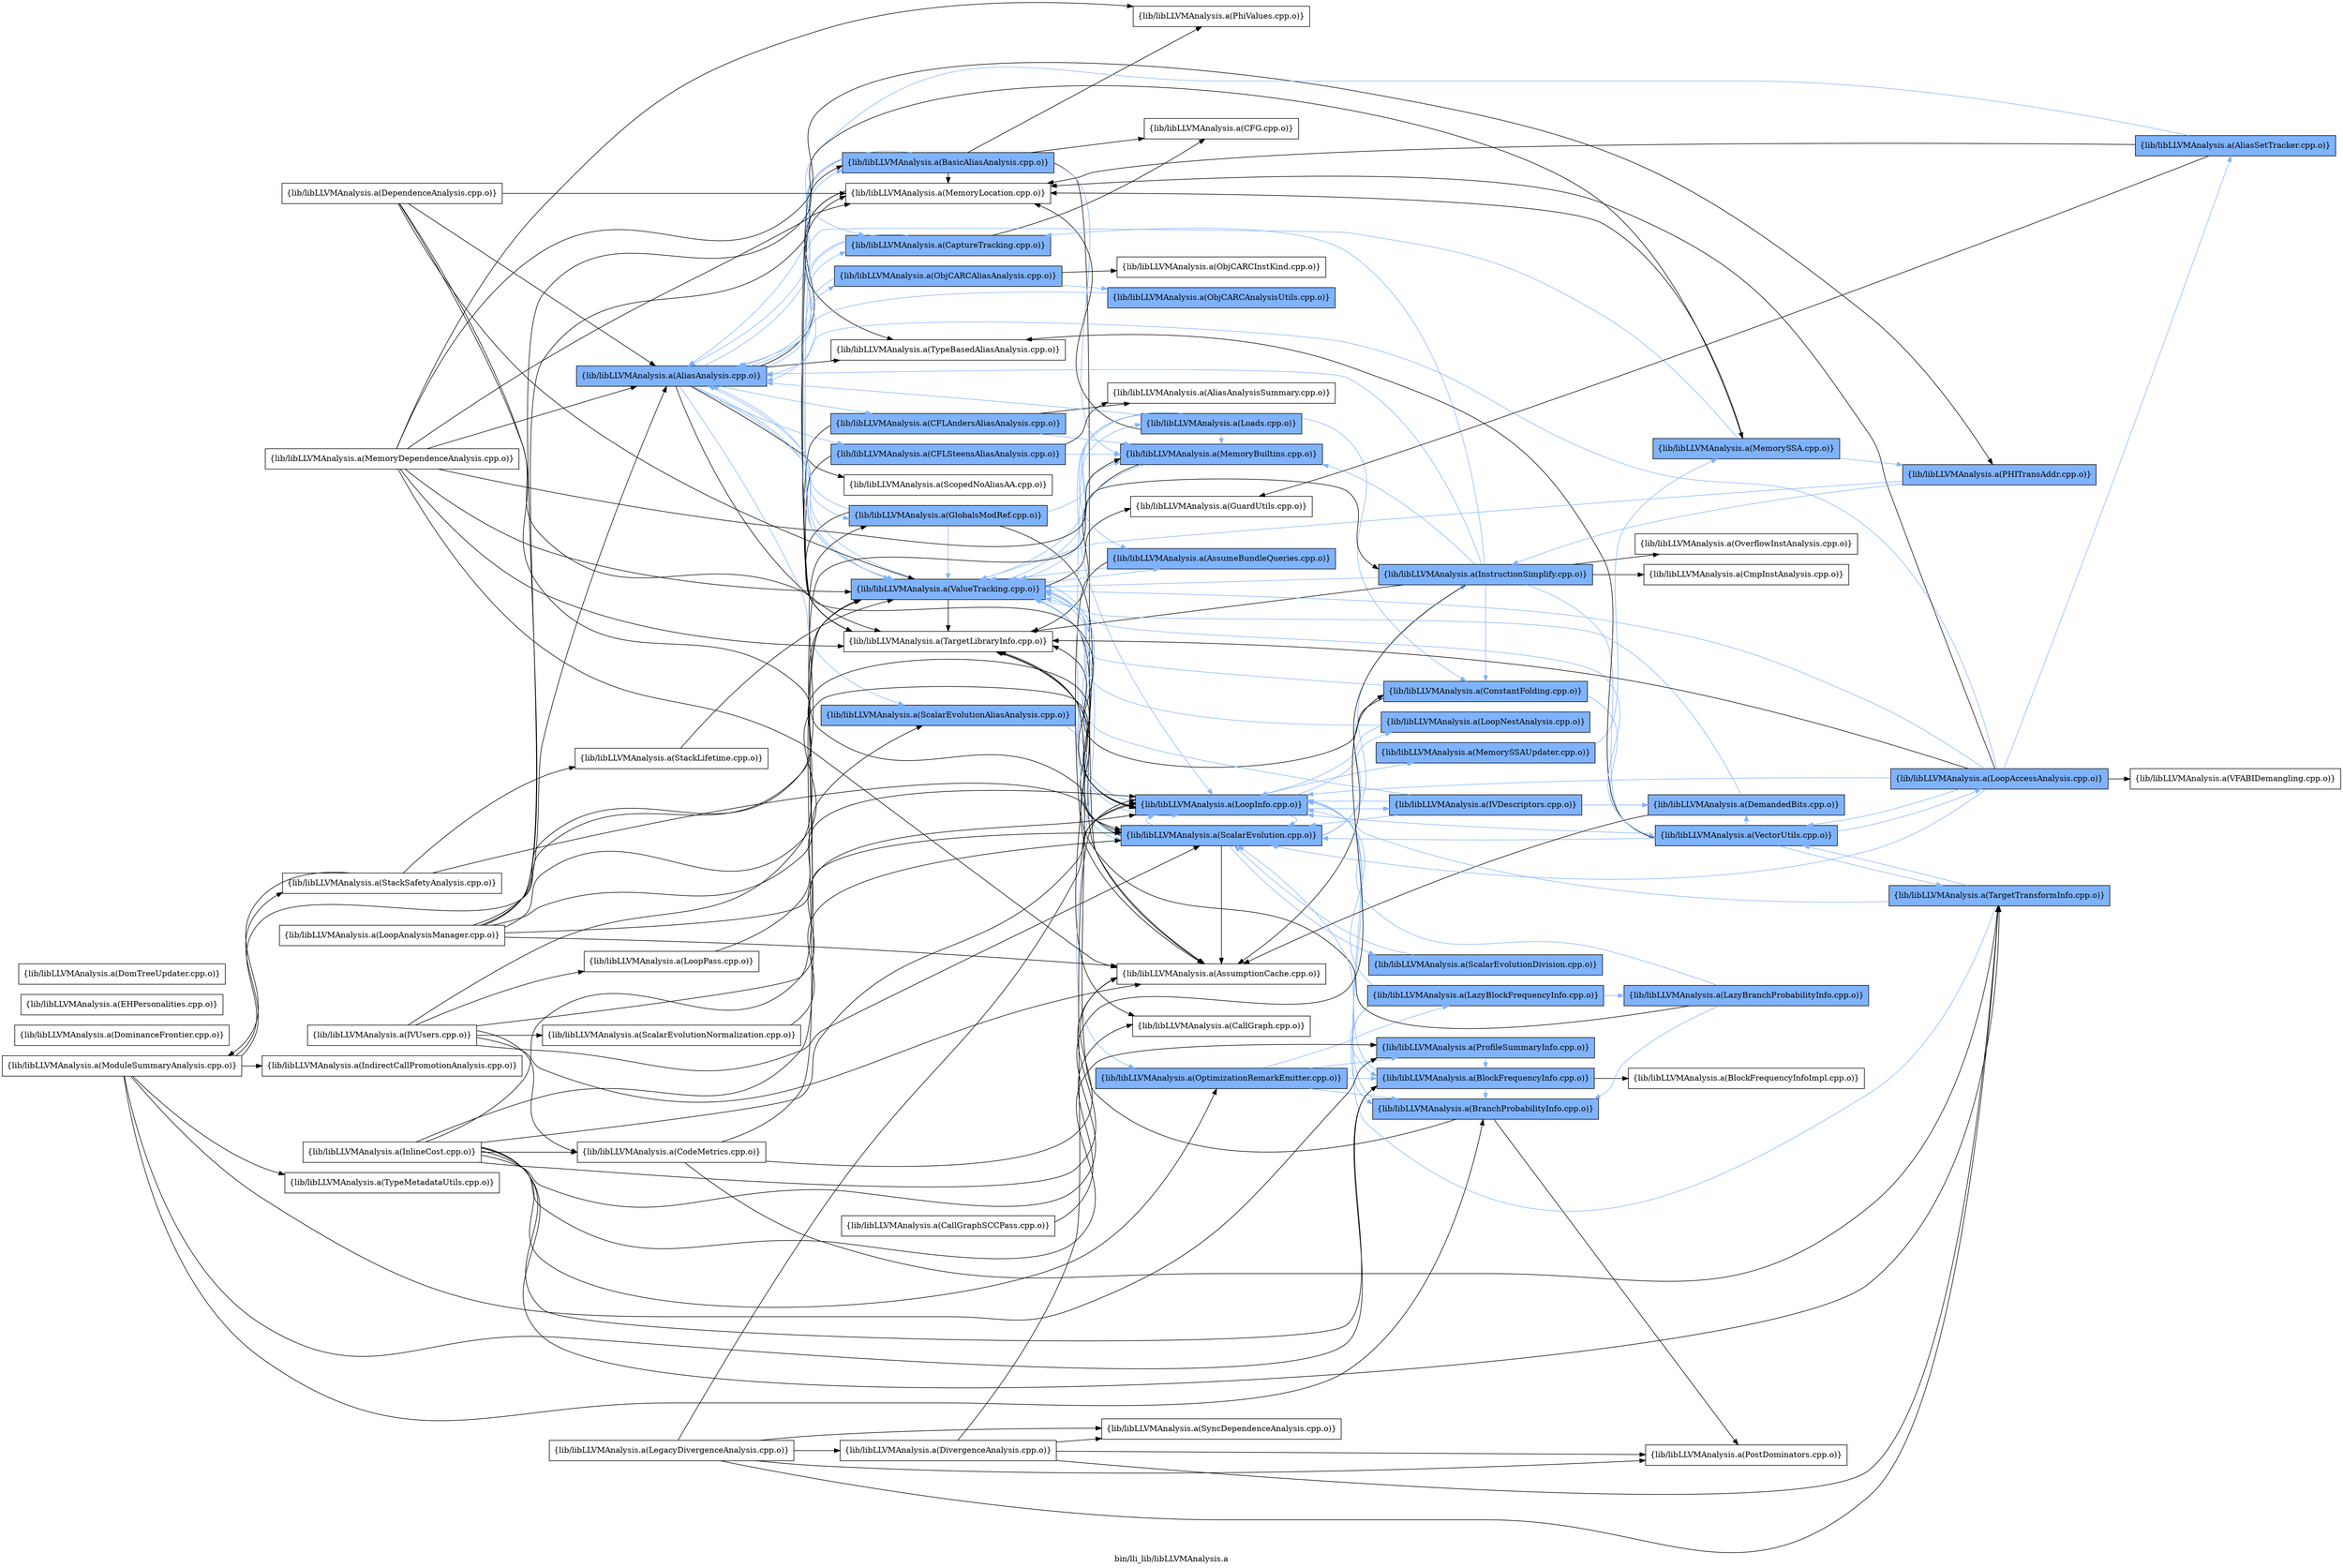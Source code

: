 digraph "bin/lli_lib/libLLVMAnalysis.a" {
	label="bin/lli_lib/libLLVMAnalysis.a";
	rankdir=LR;
	{ rank=same; Node0x55dbed2f3c98;  }
	{ rank=same; Node0x55dbed2eadc8; Node0x55dbed308828; Node0x55dbed306ed8; Node0x55dbed30ab28; Node0x55dbed2f2e88; Node0x55dbed2fe648; Node0x55dbed2fc0c8; Node0x55dbed2ff778; Node0x55dbed2f4698; Node0x55dbed2ebf98; Node0x55dbed2ec4e8; Node0x55dbed2ed168;  }
	{ rank=same; Node0x55dbed2f4788; Node0x55dbed3083c8; Node0x55dbed309b38; Node0x55dbed308a08; Node0x55dbed306bb8; Node0x55dbed30a678; Node0x55dbed2fbb78; Node0x55dbed2fb3a8; Node0x55dbed2fffe8; Node0x55dbed2f4058; Node0x55dbed2f2c08; Node0x55dbed2f2078; Node0x55dbed2f3ec8; Node0x55dbed2fac28;  }
	{ rank=same; Node0x55dbed3094a8; Node0x55dbed2eb868; Node0x55dbed3004e8; Node0x55dbed2f48c8; Node0x55dbed2f4b98; Node0x55dbed2fd608; Node0x55dbed2eba48; Node0x55dbed2ec7b8; Node0x55dbed2ed1b8; Node0x55dbed2ff368;  }
	{ rank=same; Node0x55dbed2eded8; Node0x55dbed2eb0e8; Node0x55dbed2fa4a8; Node0x55dbed309c28; Node0x55dbed2fdec8; Node0x55dbed2ebbd8; Node0x55dbed308738; Node0x55dbed2f0c28;  }
	{ rank=same; Node0x55dbed2f2c58; Node0x55dbed2eaeb8; Node0x55dbed3082d8;  }

	Node0x55dbed2f3c98 [shape=record,shape=box,group=1,style=filled,fillcolor="0.600000 0.5 1",label="{lib/libLLVMAnalysis.a(AliasAnalysis.cpp.o)}"];
	Node0x55dbed2f3c98 -> Node0x55dbed2eadc8[color="0.600000 0.5 1"];
	Node0x55dbed2f3c98 -> Node0x55dbed308828[color="0.600000 0.5 1"];
	Node0x55dbed2f3c98 -> Node0x55dbed306ed8[color="0.600000 0.5 1"];
	Node0x55dbed2f3c98 -> Node0x55dbed30ab28[color="0.600000 0.5 1"];
	Node0x55dbed2f3c98 -> Node0x55dbed2f2e88[color="0.600000 0.5 1"];
	Node0x55dbed2f3c98 -> Node0x55dbed2fe648;
	Node0x55dbed2f3c98 -> Node0x55dbed2fc0c8[color="0.600000 0.5 1"];
	Node0x55dbed2f3c98 -> Node0x55dbed2ff778[color="0.600000 0.5 1"];
	Node0x55dbed2f3c98 -> Node0x55dbed2f4698;
	Node0x55dbed2f3c98 -> Node0x55dbed2ebf98;
	Node0x55dbed2f3c98 -> Node0x55dbed2ec4e8;
	Node0x55dbed2f3c98 -> Node0x55dbed2ed168[color="0.600000 0.5 1"];
	Node0x55dbed2eadc8 [shape=record,shape=box,group=1,style=filled,fillcolor="0.600000 0.5 1",label="{lib/libLLVMAnalysis.a(BasicAliasAnalysis.cpp.o)}"];
	Node0x55dbed2eadc8 -> Node0x55dbed2f3c98[color="0.600000 0.5 1"];
	Node0x55dbed2eadc8 -> Node0x55dbed2f4788;
	Node0x55dbed2eadc8 -> Node0x55dbed3083c8;
	Node0x55dbed2eadc8 -> Node0x55dbed30ab28[color="0.600000 0.5 1"];
	Node0x55dbed2eadc8 -> Node0x55dbed309b38[color="0.600000 0.5 1"];
	Node0x55dbed2eadc8 -> Node0x55dbed2fe648;
	Node0x55dbed2eadc8 -> Node0x55dbed308a08;
	Node0x55dbed2eadc8 -> Node0x55dbed2f4698;
	Node0x55dbed2eadc8 -> Node0x55dbed2ed168[color="0.600000 0.5 1"];
	Node0x55dbed2f1678 [shape=record,shape=box,group=0,label="{lib/libLLVMAnalysis.a(DominanceFrontier.cpp.o)}"];
	Node0x55dbed2f2e88 [shape=record,shape=box,group=1,style=filled,fillcolor="0.600000 0.5 1",label="{lib/libLLVMAnalysis.a(GlobalsModRef.cpp.o)}"];
	Node0x55dbed2f2e88 -> Node0x55dbed2f3c98[color="0.600000 0.5 1"];
	Node0x55dbed2f2e88 -> Node0x55dbed30a678;
	Node0x55dbed2f2e88 -> Node0x55dbed309b38[color="0.600000 0.5 1"];
	Node0x55dbed2f2e88 -> Node0x55dbed2f4698;
	Node0x55dbed2f2e88 -> Node0x55dbed2ed168[color="0.600000 0.5 1"];
	Node0x55dbed2f45f8 [shape=record,shape=box,group=0,label="{lib/libLLVMAnalysis.a(IVUsers.cpp.o)}"];
	Node0x55dbed2f45f8 -> Node0x55dbed2f4788;
	Node0x55dbed2f45f8 -> Node0x55dbed2f3a18;
	Node0x55dbed2f45f8 -> Node0x55dbed2f3ec8;
	Node0x55dbed2f45f8 -> Node0x55dbed2f4418;
	Node0x55dbed2f45f8 -> Node0x55dbed2fffe8;
	Node0x55dbed2f45f8 -> Node0x55dbed300f38;
	Node0x55dbed2f45f8 -> Node0x55dbed2ed168;
	Node0x55dbed2f3ec8 [shape=record,shape=box,group=1,style=filled,fillcolor="0.600000 0.5 1",label="{lib/libLLVMAnalysis.a(LoopInfo.cpp.o)}"];
	Node0x55dbed2f3ec8 -> Node0x55dbed2f48c8[color="0.600000 0.5 1"];
	Node0x55dbed2f3ec8 -> Node0x55dbed2f4b98[color="0.600000 0.5 1"];
	Node0x55dbed2f3ec8 -> Node0x55dbed2fd608[color="0.600000 0.5 1"];
	Node0x55dbed2f3ec8 -> Node0x55dbed2fffe8[color="0.600000 0.5 1"];
	Node0x55dbed2f3ec8 -> Node0x55dbed2ed168[color="0.600000 0.5 1"];
	Node0x55dbed2f4f08 [shape=record,shape=box,group=0,label="{lib/libLLVMAnalysis.a(MemoryDependenceAnalysis.cpp.o)}"];
	Node0x55dbed2f4f08 -> Node0x55dbed2f3c98;
	Node0x55dbed2f4f08 -> Node0x55dbed2f4788;
	Node0x55dbed2f4f08 -> Node0x55dbed309b38;
	Node0x55dbed2f4f08 -> Node0x55dbed2fe648;
	Node0x55dbed2f4f08 -> Node0x55dbed3082d8;
	Node0x55dbed2f4f08 -> Node0x55dbed308a08;
	Node0x55dbed2f4f08 -> Node0x55dbed2f4698;
	Node0x55dbed2f4f08 -> Node0x55dbed2ed168;
	Node0x55dbed2fffe8 [shape=record,shape=box,group=1,style=filled,fillcolor="0.600000 0.5 1",label="{lib/libLLVMAnalysis.a(ScalarEvolution.cpp.o)}"];
	Node0x55dbed2fffe8 -> Node0x55dbed2f4788;
	Node0x55dbed2fffe8 -> Node0x55dbed3094a8[color="0.600000 0.5 1"];
	Node0x55dbed2fffe8 -> Node0x55dbed2eb868[color="0.600000 0.5 1"];
	Node0x55dbed2fffe8 -> Node0x55dbed2f3ec8[color="0.600000 0.5 1"];
	Node0x55dbed2fffe8 -> Node0x55dbed3004e8[color="0.600000 0.5 1"];
	Node0x55dbed2fffe8 -> Node0x55dbed2f4698;
	Node0x55dbed2fffe8 -> Node0x55dbed2ed168[color="0.600000 0.5 1"];
	Node0x55dbed2ff778 [shape=record,shape=box,group=1,style=filled,fillcolor="0.600000 0.5 1",label="{lib/libLLVMAnalysis.a(ScalarEvolutionAliasAnalysis.cpp.o)}"];
	Node0x55dbed2ff778 -> Node0x55dbed2fffe8[color="0.600000 0.5 1"];
	Node0x55dbed3094a8 [shape=record,shape=box,group=1,style=filled,fillcolor="0.600000 0.5 1",label="{lib/libLLVMAnalysis.a(ConstantFolding.cpp.o)}"];
	Node0x55dbed3094a8 -> Node0x55dbed2f4698;
	Node0x55dbed3094a8 -> Node0x55dbed2ed168[color="0.600000 0.5 1"];
	Node0x55dbed3094a8 -> Node0x55dbed2eded8[color="0.600000 0.5 1"];
	Node0x55dbed2f1448 [shape=record,shape=box,group=0,label="{lib/libLLVMAnalysis.a(EHPersonalities.cpp.o)}"];
	Node0x55dbed2f2078 [shape=record,shape=box,group=1,style=filled,fillcolor="0.600000 0.5 1",label="{lib/libLLVMAnalysis.a(Loads.cpp.o)}"];
	Node0x55dbed2f2078 -> Node0x55dbed2f3c98[color="0.600000 0.5 1"];
	Node0x55dbed2f2078 -> Node0x55dbed2f4058[color="0.600000 0.5 1"];
	Node0x55dbed2f2078 -> Node0x55dbed3094a8[color="0.600000 0.5 1"];
	Node0x55dbed2f2078 -> Node0x55dbed2f3ec8[color="0.600000 0.5 1"];
	Node0x55dbed2f2078 -> Node0x55dbed309b38[color="0.600000 0.5 1"];
	Node0x55dbed2f2078 -> Node0x55dbed2fe648;
	Node0x55dbed2f2078 -> Node0x55dbed2fffe8[color="0.600000 0.5 1"];
	Node0x55dbed2f2078 -> Node0x55dbed2ed168[color="0.600000 0.5 1"];
	Node0x55dbed2eba48 [shape=record,shape=box,group=1,style=filled,fillcolor="0.600000 0.5 1",label="{lib/libLLVMAnalysis.a(BlockFrequencyInfo.cpp.o)}"];
	Node0x55dbed2eba48 -> Node0x55dbed2ebbd8;
	Node0x55dbed2eba48 -> Node0x55dbed2ec7b8[color="0.600000 0.5 1"];
	Node0x55dbed2eba48 -> Node0x55dbed2f3ec8[color="0.600000 0.5 1"];
	Node0x55dbed2ebbd8 [shape=record,shape=box,group=0,label="{lib/libLLVMAnalysis.a(BlockFrequencyInfoImpl.cpp.o)}"];
	Node0x55dbed2ed168 [shape=record,shape=box,group=1,style=filled,fillcolor="0.600000 0.5 1",label="{lib/libLLVMAnalysis.a(ValueTracking.cpp.o)}"];
	Node0x55dbed2ed168 -> Node0x55dbed2f3c98[color="0.600000 0.5 1"];
	Node0x55dbed2ed168 -> Node0x55dbed2f4058[color="0.600000 0.5 1"];
	Node0x55dbed2ed168 -> Node0x55dbed2f4788;
	Node0x55dbed2ed168 -> Node0x55dbed2f2c08;
	Node0x55dbed2ed168 -> Node0x55dbed2f2078[color="0.600000 0.5 1"];
	Node0x55dbed2ed168 -> Node0x55dbed2f3ec8[color="0.600000 0.5 1"];
	Node0x55dbed2ed168 -> Node0x55dbed2fac28[color="0.600000 0.5 1"];
	Node0x55dbed2ed168 -> Node0x55dbed2f4698;
	Node0x55dbed308828 [shape=record,shape=box,group=1,style=filled,fillcolor="0.600000 0.5 1",label="{lib/libLLVMAnalysis.a(CFLAndersAliasAnalysis.cpp.o)}"];
	Node0x55dbed308828 -> Node0x55dbed306bb8;
	Node0x55dbed308828 -> Node0x55dbed309b38[color="0.600000 0.5 1"];
	Node0x55dbed308828 -> Node0x55dbed2f4698;
	Node0x55dbed306ed8 [shape=record,shape=box,group=1,style=filled,fillcolor="0.600000 0.5 1",label="{lib/libLLVMAnalysis.a(CFLSteensAliasAnalysis.cpp.o)}"];
	Node0x55dbed306ed8 -> Node0x55dbed306bb8;
	Node0x55dbed306ed8 -> Node0x55dbed309b38[color="0.600000 0.5 1"];
	Node0x55dbed306ed8 -> Node0x55dbed2f4698;
	Node0x55dbed30a3a8 [shape=record,shape=box,group=0,label="{lib/libLLVMAnalysis.a(CallGraphSCCPass.cpp.o)}"];
	Node0x55dbed30a3a8 -> Node0x55dbed30a678;
	Node0x55dbed2eaeb8 [shape=record,shape=box,group=1,style=filled,fillcolor="0.600000 0.5 1",label="{lib/libLLVMAnalysis.a(TargetTransformInfo.cpp.o)}"];
	Node0x55dbed2eaeb8 -> Node0x55dbed2f3ec8[color="0.600000 0.5 1"];
	Node0x55dbed2eaeb8 -> Node0x55dbed2fffe8[color="0.600000 0.5 1"];
	Node0x55dbed2eaeb8 -> Node0x55dbed2eded8[color="0.600000 0.5 1"];
	Node0x55dbed2ebf98 [shape=record,shape=box,group=0,label="{lib/libLLVMAnalysis.a(TypeBasedAliasAnalysis.cpp.o)}"];
	Node0x55dbed2ec4e8 [shape=record,shape=box,group=0,label="{lib/libLLVMAnalysis.a(ScopedNoAliasAA.cpp.o)}"];
	Node0x55dbed2ff368 [shape=record,shape=box,group=1,style=filled,fillcolor="0.600000 0.5 1",label="{lib/libLLVMAnalysis.a(ProfileSummaryInfo.cpp.o)}"];
	Node0x55dbed2ff368 -> Node0x55dbed2eba48[color="0.600000 0.5 1"];
	Node0x55dbed3083c8 [shape=record,shape=box,group=0,label="{lib/libLLVMAnalysis.a(CFG.cpp.o)}"];
	Node0x55dbed2ec7b8 [shape=record,shape=box,group=1,style=filled,fillcolor="0.600000 0.5 1",label="{lib/libLLVMAnalysis.a(BranchProbabilityInfo.cpp.o)}"];
	Node0x55dbed2ec7b8 -> Node0x55dbed2f3ec8[color="0.600000 0.5 1"];
	Node0x55dbed2ec7b8 -> Node0x55dbed308738;
	Node0x55dbed2ec7b8 -> Node0x55dbed2f4698;
	Node0x55dbed2eb868 [shape=record,shape=box,group=1,style=filled,fillcolor="0.600000 0.5 1",label="{lib/libLLVMAnalysis.a(InstructionSimplify.cpp.o)}"];
	Node0x55dbed2eb868 -> Node0x55dbed2f3c98[color="0.600000 0.5 1"];
	Node0x55dbed2eb868 -> Node0x55dbed2f4788;
	Node0x55dbed2eb868 -> Node0x55dbed30ab28[color="0.600000 0.5 1"];
	Node0x55dbed2eb868 -> Node0x55dbed3094a8[color="0.600000 0.5 1"];
	Node0x55dbed2eb868 -> Node0x55dbed2eb0e8;
	Node0x55dbed2eb868 -> Node0x55dbed309b38[color="0.600000 0.5 1"];
	Node0x55dbed2eb868 -> Node0x55dbed2fa4a8;
	Node0x55dbed2eb868 -> Node0x55dbed2f4698;
	Node0x55dbed2eb868 -> Node0x55dbed2ed168[color="0.600000 0.5 1"];
	Node0x55dbed2eb868 -> Node0x55dbed2eded8[color="0.600000 0.5 1"];
	Node0x55dbed2f4698 [shape=record,shape=box,group=0,label="{lib/libLLVMAnalysis.a(TargetLibraryInfo.cpp.o)}"];
	Node0x55dbed2eded8 [shape=record,shape=box,group=1,style=filled,fillcolor="0.600000 0.5 1",label="{lib/libLLVMAnalysis.a(VectorUtils.cpp.o)}"];
	Node0x55dbed2eded8 -> Node0x55dbed309c28[color="0.600000 0.5 1"];
	Node0x55dbed2eded8 -> Node0x55dbed2f2c58[color="0.600000 0.5 1"];
	Node0x55dbed2eded8 -> Node0x55dbed2f3ec8[color="0.600000 0.5 1"];
	Node0x55dbed2eded8 -> Node0x55dbed2fffe8[color="0.600000 0.5 1"];
	Node0x55dbed2eded8 -> Node0x55dbed2eaeb8[color="0.600000 0.5 1"];
	Node0x55dbed2eded8 -> Node0x55dbed2ebf98;
	Node0x55dbed2eded8 -> Node0x55dbed2ed168[color="0.600000 0.5 1"];
	Node0x55dbed30d058 [shape=record,shape=box,group=0,label="{lib/libLLVMAnalysis.a(DomTreeUpdater.cpp.o)}"];
	Node0x55dbed2ed1b8 [shape=record,shape=box,group=1,style=filled,fillcolor="0.600000 0.5 1",label="{lib/libLLVMAnalysis.a(LazyBlockFrequencyInfo.cpp.o)}"];
	Node0x55dbed2ed1b8 -> Node0x55dbed2eba48[color="0.600000 0.5 1"];
	Node0x55dbed2ed1b8 -> Node0x55dbed2ec7b8[color="0.600000 0.5 1"];
	Node0x55dbed2ed1b8 -> Node0x55dbed2f0c28[color="0.600000 0.5 1"];
	Node0x55dbed2ed1b8 -> Node0x55dbed2f3ec8[color="0.600000 0.5 1"];
	Node0x55dbed2f4788 [shape=record,shape=box,group=0,label="{lib/libLLVMAnalysis.a(AssumptionCache.cpp.o)}"];
	Node0x55dbed2fac28 [shape=record,shape=box,group=1,style=filled,fillcolor="0.600000 0.5 1",label="{lib/libLLVMAnalysis.a(OptimizationRemarkEmitter.cpp.o)}"];
	Node0x55dbed2fac28 -> Node0x55dbed2eba48[color="0.600000 0.5 1"];
	Node0x55dbed2fac28 -> Node0x55dbed2ec7b8[color="0.600000 0.5 1"];
	Node0x55dbed2fac28 -> Node0x55dbed2ed1b8[color="0.600000 0.5 1"];
	Node0x55dbed2fac28 -> Node0x55dbed2ff368[color="0.600000 0.5 1"];
	Node0x55dbed2fdec8 [shape=record,shape=box,group=1,style=filled,fillcolor="0.600000 0.5 1",label="{lib/libLLVMAnalysis.a(MemorySSA.cpp.o)}"];
	Node0x55dbed2fdec8 -> Node0x55dbed2f3c98[color="0.600000 0.5 1"];
	Node0x55dbed2fdec8 -> Node0x55dbed2fe648;
	Node0x55dbed2fdec8 -> Node0x55dbed3082d8[color="0.600000 0.5 1"];
	Node0x55dbed2fd608 [shape=record,shape=box,group=1,style=filled,fillcolor="0.600000 0.5 1",label="{lib/libLLVMAnalysis.a(MemorySSAUpdater.cpp.o)}"];
	Node0x55dbed2fd608 -> Node0x55dbed2fdec8[color="0.600000 0.5 1"];
	Node0x55dbed2fb3a8 [shape=record,shape=box,group=0,label="{lib/libLLVMAnalysis.a(ObjCARCInstKind.cpp.o)}"];
	Node0x55dbed2ebb38 [shape=record,shape=box,group=0,label="{lib/libLLVMAnalysis.a(InlineCost.cpp.o)}"];
	Node0x55dbed2ebb38 -> Node0x55dbed2f4788;
	Node0x55dbed2ebb38 -> Node0x55dbed2eba48;
	Node0x55dbed2ebb38 -> Node0x55dbed3094a8;
	Node0x55dbed2ebb38 -> Node0x55dbed2f3a18;
	Node0x55dbed2ebb38 -> Node0x55dbed2eb868;
	Node0x55dbed2ebb38 -> Node0x55dbed2f3ec8;
	Node0x55dbed2ebb38 -> Node0x55dbed2fac28;
	Node0x55dbed2ebb38 -> Node0x55dbed2ff368;
	Node0x55dbed2ebb38 -> Node0x55dbed2eaeb8;
	Node0x55dbed2ebb38 -> Node0x55dbed2ed168;
	Node0x55dbed301d98 [shape=record,shape=box,group=0,label="{lib/libLLVMAnalysis.a(StackLifetime.cpp.o)}"];
	Node0x55dbed301d98 -> Node0x55dbed2ed168;
	Node0x55dbed2fe648 [shape=record,shape=box,group=0,label="{lib/libLLVMAnalysis.a(MemoryLocation.cpp.o)}"];
	Node0x55dbed2fe648 -> Node0x55dbed2f4698;
	Node0x55dbed2fe648 -> Node0x55dbed2ebf98;
	Node0x55dbed309c28 [shape=record,shape=box,group=1,style=filled,fillcolor="0.600000 0.5 1",label="{lib/libLLVMAnalysis.a(DemandedBits.cpp.o)}"];
	Node0x55dbed309c28 -> Node0x55dbed2f4788;
	Node0x55dbed309c28 -> Node0x55dbed2ed168[color="0.600000 0.5 1"];
	Node0x55dbed2f2c58 [shape=record,shape=box,group=1,style=filled,fillcolor="0.600000 0.5 1",label="{lib/libLLVMAnalysis.a(LoopAccessAnalysis.cpp.o)}"];
	Node0x55dbed2f2c58 -> Node0x55dbed2f3c98[color="0.600000 0.5 1"];
	Node0x55dbed2f2c58 -> Node0x55dbed2f2488[color="0.600000 0.5 1"];
	Node0x55dbed2f2c58 -> Node0x55dbed2f3ec8[color="0.600000 0.5 1"];
	Node0x55dbed2f2c58 -> Node0x55dbed2fe648;
	Node0x55dbed2f2c58 -> Node0x55dbed2fffe8[color="0.600000 0.5 1"];
	Node0x55dbed2f2c58 -> Node0x55dbed2f4698;
	Node0x55dbed2f2c58 -> Node0x55dbed2ed168[color="0.600000 0.5 1"];
	Node0x55dbed2f2c58 -> Node0x55dbed2eded8[color="0.600000 0.5 1"];
	Node0x55dbed2f2c58 -> Node0x55dbed2ed618;
	Node0x55dbed2f18f8 [shape=record,shape=box,group=0,label="{lib/libLLVMAnalysis.a(LegacyDivergenceAnalysis.cpp.o)}"];
	Node0x55dbed2f18f8 -> Node0x55dbed2f1128;
	Node0x55dbed2f18f8 -> Node0x55dbed2f3ec8;
	Node0x55dbed2f18f8 -> Node0x55dbed308738;
	Node0x55dbed2f18f8 -> Node0x55dbed302298;
	Node0x55dbed2f18f8 -> Node0x55dbed2eaeb8;
	Node0x55dbed308738 [shape=record,shape=box,group=0,label="{lib/libLLVMAnalysis.a(PostDominators.cpp.o)}"];
	Node0x55dbed2f48c8 [shape=record,shape=box,group=1,style=filled,fillcolor="0.600000 0.5 1",label="{lib/libLLVMAnalysis.a(IVDescriptors.cpp.o)}"];
	Node0x55dbed2f48c8 -> Node0x55dbed309c28[color="0.600000 0.5 1"];
	Node0x55dbed2f48c8 -> Node0x55dbed2f3ec8[color="0.600000 0.5 1"];
	Node0x55dbed2f48c8 -> Node0x55dbed2fffe8[color="0.600000 0.5 1"];
	Node0x55dbed2f48c8 -> Node0x55dbed2ed168[color="0.600000 0.5 1"];
	Node0x55dbed2f3108 [shape=record,shape=box,group=0,label="{lib/libLLVMAnalysis.a(LoopAnalysisManager.cpp.o)}"];
	Node0x55dbed2f3108 -> Node0x55dbed2f3c98;
	Node0x55dbed2f3108 -> Node0x55dbed2f4788;
	Node0x55dbed2f3108 -> Node0x55dbed2eadc8;
	Node0x55dbed2f3108 -> Node0x55dbed2f2e88;
	Node0x55dbed2f3108 -> Node0x55dbed2f3ec8;
	Node0x55dbed2f3108 -> Node0x55dbed2fdec8;
	Node0x55dbed2f3108 -> Node0x55dbed2fffe8;
	Node0x55dbed2f3108 -> Node0x55dbed2ff778;
	Node0x55dbed2f4418 [shape=record,shape=box,group=0,label="{lib/libLLVMAnalysis.a(LoopPass.cpp.o)}"];
	Node0x55dbed2f4418 -> Node0x55dbed2f3ec8;
	Node0x55dbed30a678 [shape=record,shape=box,group=0,label="{lib/libLLVMAnalysis.a(CallGraph.cpp.o)}"];
	Node0x55dbed30ab28 [shape=record,shape=box,group=1,style=filled,fillcolor="0.600000 0.5 1",label="{lib/libLLVMAnalysis.a(CaptureTracking.cpp.o)}"];
	Node0x55dbed30ab28 -> Node0x55dbed2f3c98[color="0.600000 0.5 1"];
	Node0x55dbed30ab28 -> Node0x55dbed3083c8;
	Node0x55dbed30ab28 -> Node0x55dbed2ed168[color="0.600000 0.5 1"];
	Node0x55dbed2f4058 [shape=record,shape=box,group=1,style=filled,fillcolor="0.600000 0.5 1",label="{lib/libLLVMAnalysis.a(AssumeBundleQueries.cpp.o)}"];
	Node0x55dbed2f4058 -> Node0x55dbed2f4788;
	Node0x55dbed2f4058 -> Node0x55dbed2ed168[color="0.600000 0.5 1"];
	Node0x55dbed309b38 [shape=record,shape=box,group=1,style=filled,fillcolor="0.600000 0.5 1",label="{lib/libLLVMAnalysis.a(MemoryBuiltins.cpp.o)}"];
	Node0x55dbed309b38 -> Node0x55dbed2f4698;
	Node0x55dbed309b38 -> Node0x55dbed2ed168[color="0.600000 0.5 1"];
	Node0x55dbed309778 [shape=record,shape=box,group=0,label="{lib/libLLVMAnalysis.a(DependenceAnalysis.cpp.o)}"];
	Node0x55dbed309778 -> Node0x55dbed2f3c98;
	Node0x55dbed309778 -> Node0x55dbed2f3ec8;
	Node0x55dbed309778 -> Node0x55dbed2fe648;
	Node0x55dbed309778 -> Node0x55dbed2fffe8;
	Node0x55dbed309778 -> Node0x55dbed2ed168;
	Node0x55dbed300f38 [shape=record,shape=box,group=0,label="{lib/libLLVMAnalysis.a(ScalarEvolutionNormalization.cpp.o)}"];
	Node0x55dbed300f38 -> Node0x55dbed2fffe8;
	Node0x55dbed2f2c08 [shape=record,shape=box,group=0,label="{lib/libLLVMAnalysis.a(GuardUtils.cpp.o)}"];
	Node0x55dbed2fce38 [shape=record,shape=box,group=0,label="{lib/libLLVMAnalysis.a(ModuleSummaryAnalysis.cpp.o)}"];
	Node0x55dbed2fce38 -> Node0x55dbed2eba48;
	Node0x55dbed2fce38 -> Node0x55dbed2ec7b8;
	Node0x55dbed2fce38 -> Node0x55dbed2f3ec8;
	Node0x55dbed2fce38 -> Node0x55dbed2fc7a8;
	Node0x55dbed2fce38 -> Node0x55dbed2ff368;
	Node0x55dbed2fce38 -> Node0x55dbed3015c8;
	Node0x55dbed2fce38 -> Node0x55dbed2eb8b8;
	Node0x55dbed2fc0c8 [shape=record,shape=box,group=1,style=filled,fillcolor="0.600000 0.5 1",label="{lib/libLLVMAnalysis.a(ObjCARCAliasAnalysis.cpp.o)}"];
	Node0x55dbed2fc0c8 -> Node0x55dbed2fbb78[color="0.600000 0.5 1"];
	Node0x55dbed2fc0c8 -> Node0x55dbed2fb3a8;
	Node0x55dbed2fc0c8 -> Node0x55dbed2ed168[color="0.600000 0.5 1"];
	Node0x55dbed308a08 [shape=record,shape=box,group=0,label="{lib/libLLVMAnalysis.a(PhiValues.cpp.o)}"];
	Node0x55dbed306bb8 [shape=record,shape=box,group=0,label="{lib/libLLVMAnalysis.a(AliasAnalysisSummary.cpp.o)}"];
	Node0x55dbed2f3a18 [shape=record,shape=box,group=0,label="{lib/libLLVMAnalysis.a(CodeMetrics.cpp.o)}"];
	Node0x55dbed2f3a18 -> Node0x55dbed2f4788;
	Node0x55dbed2f3a18 -> Node0x55dbed2eaeb8;
	Node0x55dbed2f3a18 -> Node0x55dbed2ed168;
	Node0x55dbed2eb0e8 [shape=record,shape=box,group=0,label="{lib/libLLVMAnalysis.a(CmpInstAnalysis.cpp.o)}"];
	Node0x55dbed2fa4a8 [shape=record,shape=box,group=0,label="{lib/libLLVMAnalysis.a(OverflowInstAnalysis.cpp.o)}"];
	Node0x55dbed2f0c28 [shape=record,shape=box,group=1,style=filled,fillcolor="0.600000 0.5 1",label="{lib/libLLVMAnalysis.a(LazyBranchProbabilityInfo.cpp.o)}"];
	Node0x55dbed2f0c28 -> Node0x55dbed2ec7b8[color="0.600000 0.5 1"];
	Node0x55dbed2f0c28 -> Node0x55dbed2f3ec8[color="0.600000 0.5 1"];
	Node0x55dbed2f0c28 -> Node0x55dbed2f4698;
	Node0x55dbed2f1128 [shape=record,shape=box,group=0,label="{lib/libLLVMAnalysis.a(DivergenceAnalysis.cpp.o)}"];
	Node0x55dbed2f1128 -> Node0x55dbed2f3ec8;
	Node0x55dbed2f1128 -> Node0x55dbed308738;
	Node0x55dbed2f1128 -> Node0x55dbed302298;
	Node0x55dbed2f1128 -> Node0x55dbed2eaeb8;
	Node0x55dbed302298 [shape=record,shape=box,group=0,label="{lib/libLLVMAnalysis.a(SyncDependenceAnalysis.cpp.o)}"];
	Node0x55dbed2f2488 [shape=record,shape=box,group=1,style=filled,fillcolor="0.600000 0.5 1",label="{lib/libLLVMAnalysis.a(AliasSetTracker.cpp.o)}"];
	Node0x55dbed2f2488 -> Node0x55dbed2f3c98[color="0.600000 0.5 1"];
	Node0x55dbed2f2488 -> Node0x55dbed2f2c08;
	Node0x55dbed2f2488 -> Node0x55dbed2fe648;
	Node0x55dbed2ed618 [shape=record,shape=box,group=0,label="{lib/libLLVMAnalysis.a(VFABIDemangling.cpp.o)}"];
	Node0x55dbed2f4b98 [shape=record,shape=box,group=1,style=filled,fillcolor="0.600000 0.5 1",label="{lib/libLLVMAnalysis.a(LoopNestAnalysis.cpp.o)}"];
	Node0x55dbed2f4b98 -> Node0x55dbed2f3ec8[color="0.600000 0.5 1"];
	Node0x55dbed2f4b98 -> Node0x55dbed2ed168[color="0.600000 0.5 1"];
	Node0x55dbed3082d8 [shape=record,shape=box,group=1,style=filled,fillcolor="0.600000 0.5 1",label="{lib/libLLVMAnalysis.a(PHITransAddr.cpp.o)}"];
	Node0x55dbed3082d8 -> Node0x55dbed2eb868[color="0.600000 0.5 1"];
	Node0x55dbed3082d8 -> Node0x55dbed2ed168[color="0.600000 0.5 1"];
	Node0x55dbed2fc7a8 [shape=record,shape=box,group=0,label="{lib/libLLVMAnalysis.a(IndirectCallPromotionAnalysis.cpp.o)}"];
	Node0x55dbed3015c8 [shape=record,shape=box,group=0,label="{lib/libLLVMAnalysis.a(StackSafetyAnalysis.cpp.o)}"];
	Node0x55dbed3015c8 -> Node0x55dbed2fce38;
	Node0x55dbed3015c8 -> Node0x55dbed2fffe8;
	Node0x55dbed3015c8 -> Node0x55dbed301d98;
	Node0x55dbed2eb8b8 [shape=record,shape=box,group=0,label="{lib/libLLVMAnalysis.a(TypeMetadataUtils.cpp.o)}"];
	Node0x55dbed2fbb78 [shape=record,shape=box,group=1,style=filled,fillcolor="0.600000 0.5 1",label="{lib/libLLVMAnalysis.a(ObjCARCAnalysisUtils.cpp.o)}"];
	Node0x55dbed2fbb78 -> Node0x55dbed2f3c98[color="0.600000 0.5 1"];
	Node0x55dbed3004e8 [shape=record,shape=box,group=1,style=filled,fillcolor="0.600000 0.5 1",label="{lib/libLLVMAnalysis.a(ScalarEvolutionDivision.cpp.o)}"];
	Node0x55dbed3004e8 -> Node0x55dbed2fffe8[color="0.600000 0.5 1"];
}
